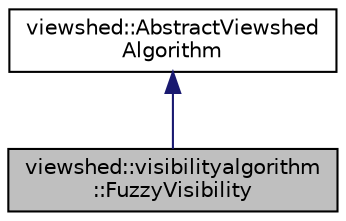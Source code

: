 digraph "viewshed::visibilityalgorithm::FuzzyVisibility"
{
 // LATEX_PDF_SIZE
  edge [fontname="Helvetica",fontsize="10",labelfontname="Helvetica",labelfontsize="10"];
  node [fontname="Helvetica",fontsize="10",shape=record];
  Node1 [label="viewshed::visibilityalgorithm\l::FuzzyVisibility",height=0.2,width=0.4,color="black", fillcolor="grey75", style="filled", fontcolor="black",tooltip=" "];
  Node2 -> Node1 [dir="back",color="midnightblue",fontsize="10",style="solid",fontname="Helvetica"];
  Node2 [label="viewshed::AbstractViewshed\lAlgorithm",height=0.2,width=0.4,color="black", fillcolor="white", style="filled",URL="$classviewshed_1_1AbstractViewshedAlgorithm.html",tooltip="Base class for all Viewshed Algorithms."];
}
